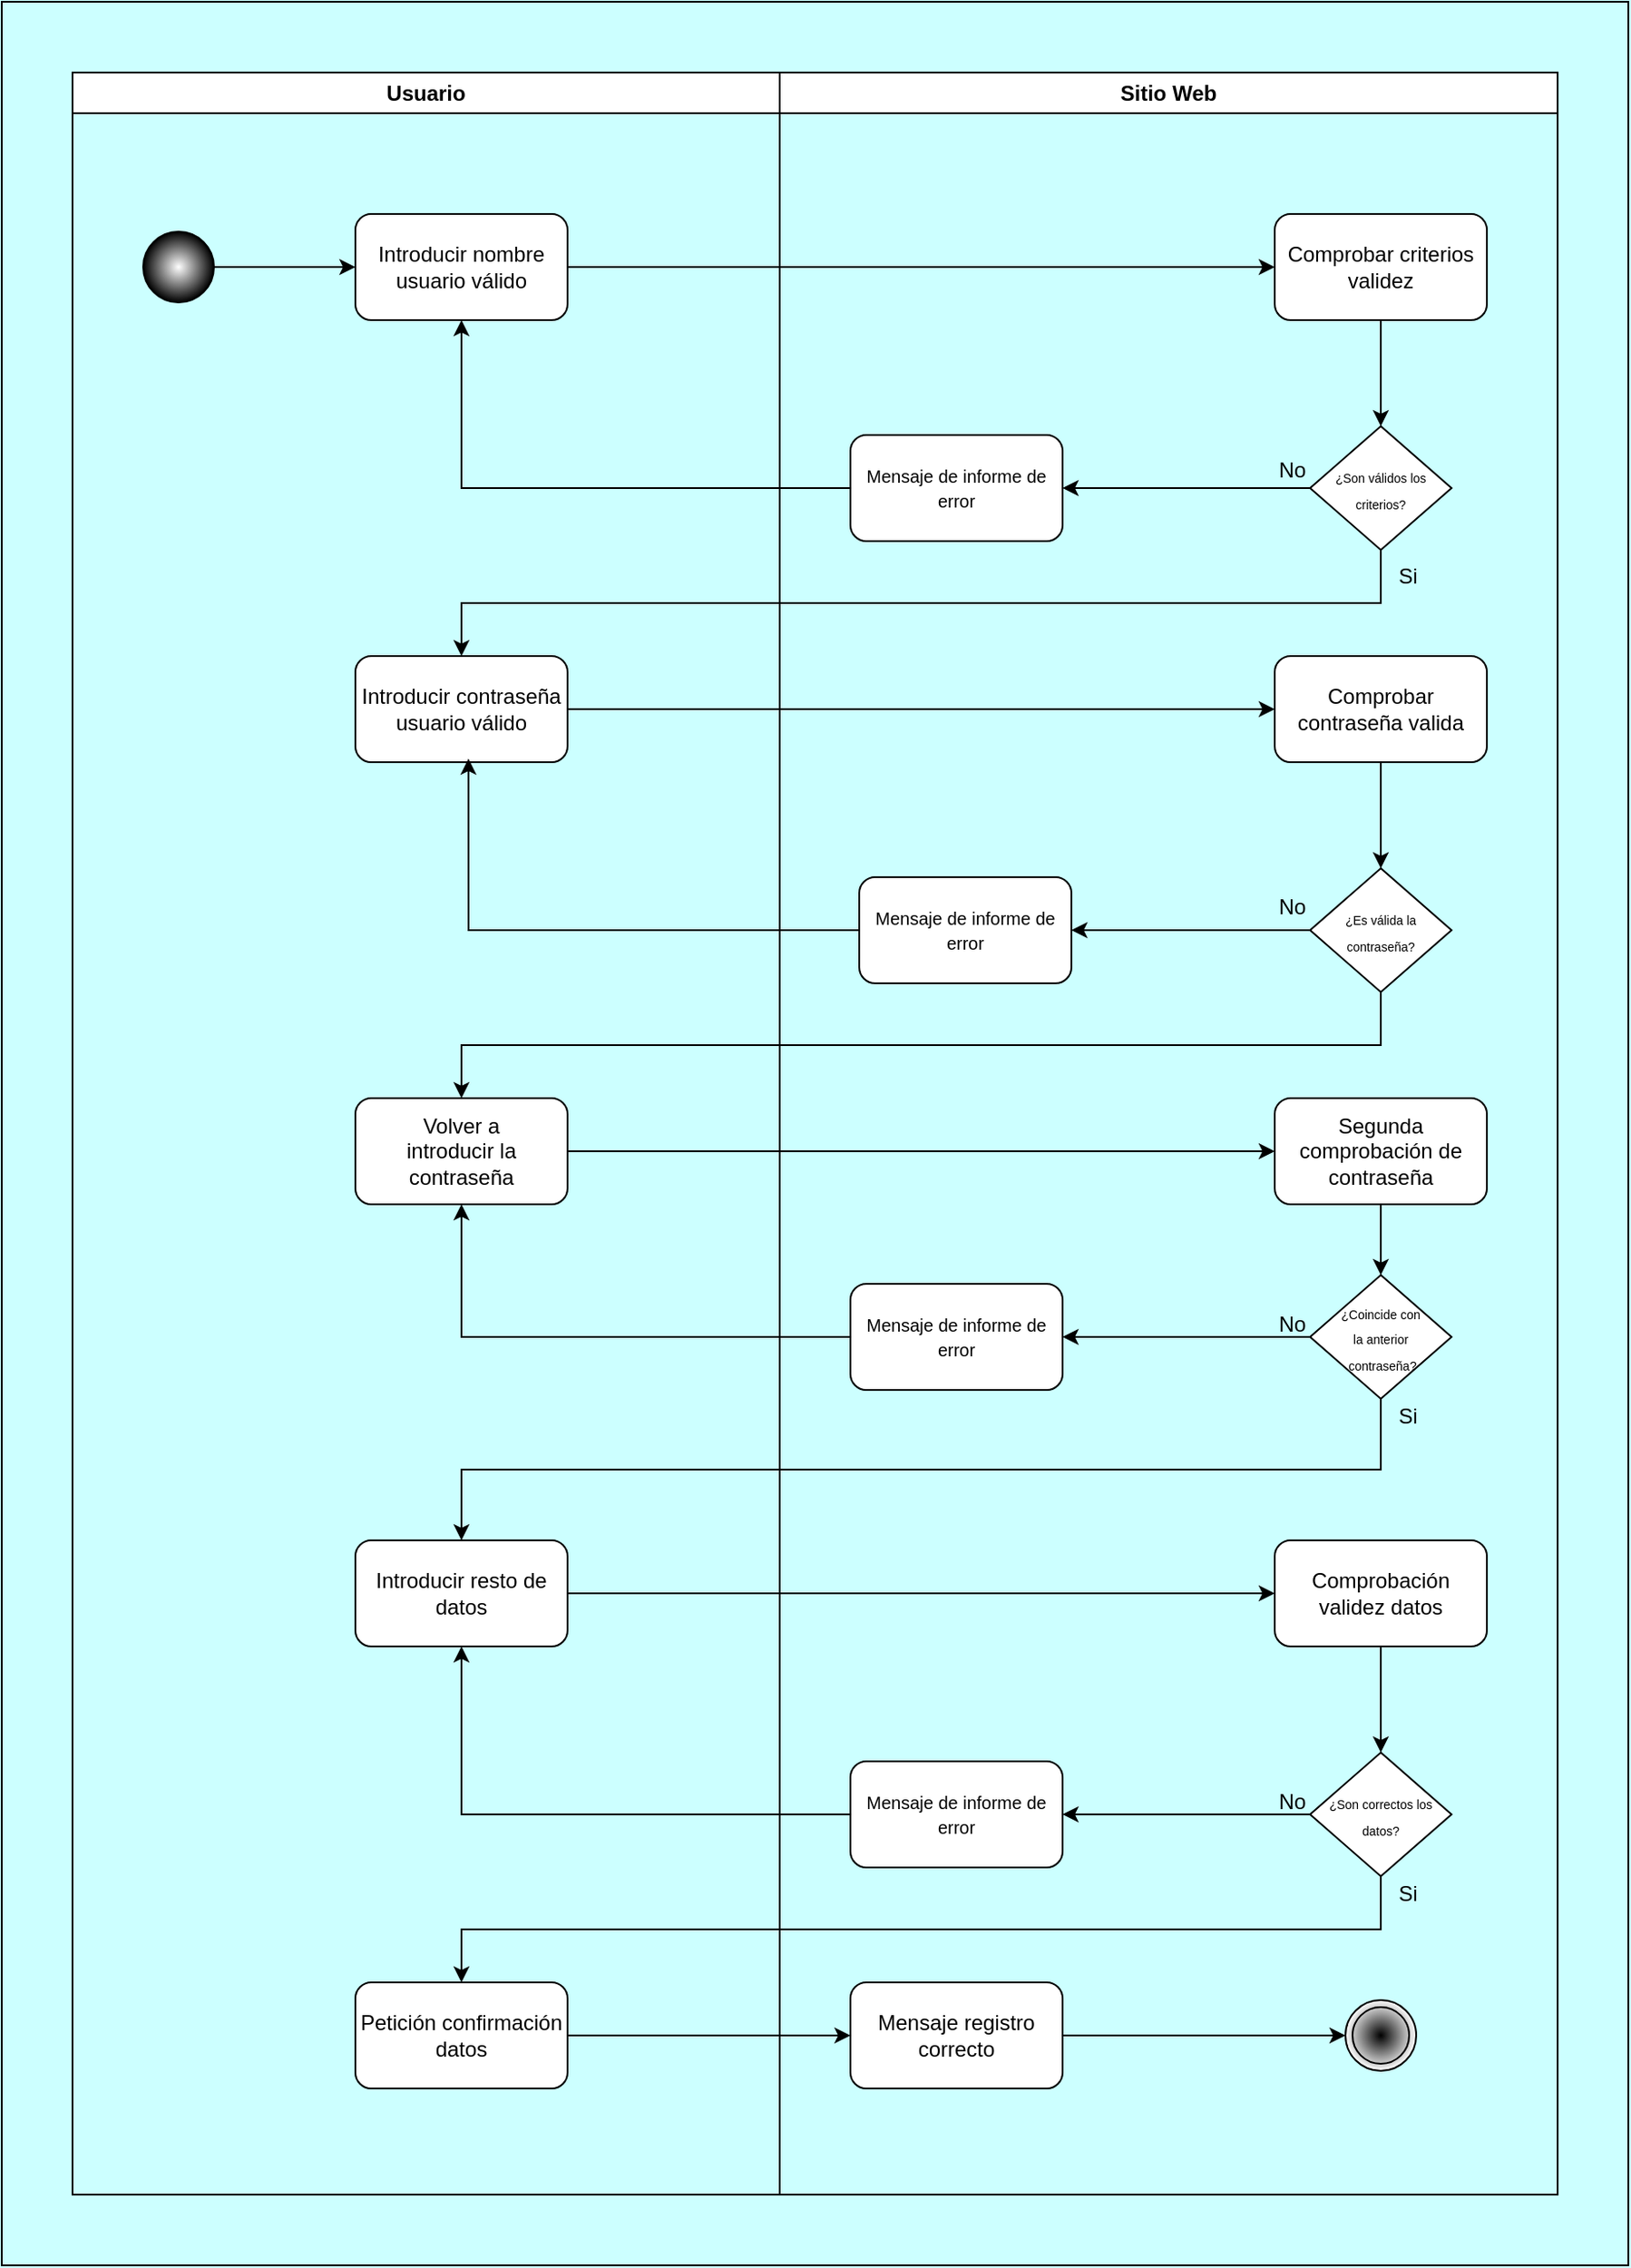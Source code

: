 <mxfile version="23.1.1" type="device">
  <diagram name="Página-1" id="Rganr19uKsDzd_jjGSZs">
    <mxGraphModel dx="2868" dy="1578" grid="1" gridSize="10" guides="1" tooltips="1" connect="1" arrows="1" fold="1" page="1" pageScale="1" pageWidth="1169" pageHeight="827" background="#CCFFFF" math="0" shadow="0">
      <root>
        <mxCell id="0" />
        <mxCell id="1" parent="0" />
        <mxCell id="a1O-umeRUMWwYTT1bDma-7" style="edgeStyle=orthogonalEdgeStyle;rounded=0;orthogonalLoop=1;jettySize=auto;html=1;exitX=1;exitY=0.5;exitDx=0;exitDy=0;entryX=0;entryY=0.5;entryDx=0;entryDy=0;" edge="1" parent="1" source="KhnNNgycjfnA8WjDQx8Y-1" target="a1O-umeRUMWwYTT1bDma-2">
          <mxGeometry relative="1" as="geometry" />
        </mxCell>
        <mxCell id="KhnNNgycjfnA8WjDQx8Y-1" value="&lt;div&gt;Introducir nombre usuario válido&lt;/div&gt;" style="rounded=1;whiteSpace=wrap;html=1;" parent="1" vertex="1">
          <mxGeometry x="320" y="200" width="120" height="60" as="geometry" />
        </mxCell>
        <mxCell id="a1O-umeRUMWwYTT1bDma-13" style="edgeStyle=orthogonalEdgeStyle;rounded=0;orthogonalLoop=1;jettySize=auto;html=1;exitX=1;exitY=0.5;exitDx=0;exitDy=0;" edge="1" parent="1" source="KhnNNgycjfnA8WjDQx8Y-6" target="KhnNNgycjfnA8WjDQx8Y-1">
          <mxGeometry relative="1" as="geometry" />
        </mxCell>
        <mxCell id="KhnNNgycjfnA8WjDQx8Y-6" value="" style="ellipse;whiteSpace=wrap;html=1;aspect=fixed;fillColor=#FFFFFF;fillStyle=auto;gradientColor=#000000;gradientDirection=radial;" parent="1" vertex="1">
          <mxGeometry x="200" y="210" width="40" height="40" as="geometry" />
        </mxCell>
        <mxCell id="KhnNNgycjfnA8WjDQx8Y-18" value="" style="ellipse;shape=doubleEllipse;whiteSpace=wrap;html=1;aspect=fixed;gradientColor=#FFFFFF;gradientDirection=radial;fillColor=#000000;" parent="1" vertex="1">
          <mxGeometry x="880" y="1210" width="40" height="40" as="geometry" />
        </mxCell>
        <mxCell id="a1O-umeRUMWwYTT1bDma-8" style="edgeStyle=orthogonalEdgeStyle;rounded=0;orthogonalLoop=1;jettySize=auto;html=1;exitX=0.5;exitY=1;exitDx=0;exitDy=0;" edge="1" parent="1" source="a1O-umeRUMWwYTT1bDma-2" target="a1O-umeRUMWwYTT1bDma-3">
          <mxGeometry relative="1" as="geometry" />
        </mxCell>
        <mxCell id="a1O-umeRUMWwYTT1bDma-2" value="&lt;div&gt;Comprobar criterios validez&lt;/div&gt;" style="rounded=1;whiteSpace=wrap;html=1;" vertex="1" parent="1">
          <mxGeometry x="840" y="200" width="120" height="60" as="geometry" />
        </mxCell>
        <mxCell id="a1O-umeRUMWwYTT1bDma-9" style="edgeStyle=orthogonalEdgeStyle;rounded=0;orthogonalLoop=1;jettySize=auto;html=1;exitX=0;exitY=0.5;exitDx=0;exitDy=0;" edge="1" parent="1" source="a1O-umeRUMWwYTT1bDma-3" target="a1O-umeRUMWwYTT1bDma-6">
          <mxGeometry relative="1" as="geometry" />
        </mxCell>
        <mxCell id="a1O-umeRUMWwYTT1bDma-14" style="edgeStyle=orthogonalEdgeStyle;rounded=0;orthogonalLoop=1;jettySize=auto;html=1;exitX=0.5;exitY=1;exitDx=0;exitDy=0;entryX=0.5;entryY=0;entryDx=0;entryDy=0;" edge="1" parent="1" source="a1O-umeRUMWwYTT1bDma-3" target="a1O-umeRUMWwYTT1bDma-11">
          <mxGeometry relative="1" as="geometry" />
        </mxCell>
        <mxCell id="a1O-umeRUMWwYTT1bDma-3" value="&lt;font style=&quot;font-size: 7px;&quot;&gt;¿Son válidos los criterios?&lt;/font&gt;" style="rhombus;whiteSpace=wrap;html=1;" vertex="1" parent="1">
          <mxGeometry x="860" y="320" width="80" height="70" as="geometry" />
        </mxCell>
        <mxCell id="a1O-umeRUMWwYTT1bDma-4" value="Si" style="text;html=1;align=center;verticalAlign=middle;resizable=0;points=[];autosize=1;strokeColor=none;fillColor=none;" vertex="1" parent="1">
          <mxGeometry x="900" y="390" width="30" height="30" as="geometry" />
        </mxCell>
        <mxCell id="a1O-umeRUMWwYTT1bDma-5" value="No" style="text;html=1;strokeColor=none;fillColor=none;align=center;verticalAlign=middle;whiteSpace=wrap;rounded=0;" vertex="1" parent="1">
          <mxGeometry x="820" y="330" width="60" height="30" as="geometry" />
        </mxCell>
        <mxCell id="a1O-umeRUMWwYTT1bDma-12" style="edgeStyle=orthogonalEdgeStyle;rounded=0;orthogonalLoop=1;jettySize=auto;html=1;exitX=0;exitY=0.5;exitDx=0;exitDy=0;" edge="1" parent="1" source="a1O-umeRUMWwYTT1bDma-6" target="KhnNNgycjfnA8WjDQx8Y-1">
          <mxGeometry relative="1" as="geometry" />
        </mxCell>
        <mxCell id="a1O-umeRUMWwYTT1bDma-6" value="&lt;div style=&quot;font-size: 11px;&quot;&gt;&lt;font style=&quot;font-size: 10px;&quot;&gt;Mensaje de informe de error&lt;/font&gt;&lt;/div&gt;" style="rounded=1;whiteSpace=wrap;html=1;" vertex="1" parent="1">
          <mxGeometry x="600" y="325" width="120" height="60" as="geometry" />
        </mxCell>
        <mxCell id="a1O-umeRUMWwYTT1bDma-16" style="edgeStyle=orthogonalEdgeStyle;rounded=0;orthogonalLoop=1;jettySize=auto;html=1;exitX=1;exitY=0.5;exitDx=0;exitDy=0;" edge="1" parent="1" source="a1O-umeRUMWwYTT1bDma-11" target="a1O-umeRUMWwYTT1bDma-15">
          <mxGeometry relative="1" as="geometry" />
        </mxCell>
        <mxCell id="a1O-umeRUMWwYTT1bDma-11" value="&lt;div&gt;Introducir contraseña usuario válido&lt;/div&gt;" style="rounded=1;whiteSpace=wrap;html=1;" vertex="1" parent="1">
          <mxGeometry x="320" y="450" width="120" height="60" as="geometry" />
        </mxCell>
        <mxCell id="a1O-umeRUMWwYTT1bDma-18" style="edgeStyle=orthogonalEdgeStyle;rounded=0;orthogonalLoop=1;jettySize=auto;html=1;exitX=0.5;exitY=1;exitDx=0;exitDy=0;entryX=0.5;entryY=0;entryDx=0;entryDy=0;" edge="1" parent="1" source="a1O-umeRUMWwYTT1bDma-15" target="a1O-umeRUMWwYTT1bDma-17">
          <mxGeometry relative="1" as="geometry" />
        </mxCell>
        <mxCell id="a1O-umeRUMWwYTT1bDma-15" value="&lt;div&gt;Comprobar contraseña valida&lt;/div&gt;" style="rounded=1;whiteSpace=wrap;html=1;" vertex="1" parent="1">
          <mxGeometry x="840" y="450" width="120" height="60" as="geometry" />
        </mxCell>
        <mxCell id="a1O-umeRUMWwYTT1bDma-22" style="edgeStyle=orthogonalEdgeStyle;rounded=0;orthogonalLoop=1;jettySize=auto;html=1;exitX=0;exitY=0.5;exitDx=0;exitDy=0;entryX=1;entryY=0.5;entryDx=0;entryDy=0;" edge="1" parent="1" source="a1O-umeRUMWwYTT1bDma-17" target="a1O-umeRUMWwYTT1bDma-21">
          <mxGeometry relative="1" as="geometry" />
        </mxCell>
        <mxCell id="a1O-umeRUMWwYTT1bDma-25" style="edgeStyle=orthogonalEdgeStyle;rounded=0;orthogonalLoop=1;jettySize=auto;html=1;exitX=0.5;exitY=1;exitDx=0;exitDy=0;" edge="1" parent="1" source="a1O-umeRUMWwYTT1bDma-17" target="a1O-umeRUMWwYTT1bDma-24">
          <mxGeometry relative="1" as="geometry" />
        </mxCell>
        <mxCell id="a1O-umeRUMWwYTT1bDma-17" value="&lt;font style=&quot;font-size: 7px;&quot;&gt;¿Es válida la contraseña?&lt;/font&gt;" style="rhombus;whiteSpace=wrap;html=1;" vertex="1" parent="1">
          <mxGeometry x="860" y="570" width="80" height="70" as="geometry" />
        </mxCell>
        <mxCell id="a1O-umeRUMWwYTT1bDma-19" value="Si" style="text;html=1;align=center;verticalAlign=middle;resizable=0;points=[];autosize=1;strokeColor=none;fillColor=none;" vertex="1" parent="1">
          <mxGeometry x="900" y="865" width="30" height="30" as="geometry" />
        </mxCell>
        <mxCell id="a1O-umeRUMWwYTT1bDma-20" value="No" style="text;html=1;strokeColor=none;fillColor=none;align=center;verticalAlign=middle;whiteSpace=wrap;rounded=0;" vertex="1" parent="1">
          <mxGeometry x="830" y="584" width="40" height="16" as="geometry" />
        </mxCell>
        <mxCell id="a1O-umeRUMWwYTT1bDma-21" value="&lt;div style=&quot;font-size: 11px;&quot;&gt;&lt;font style=&quot;font-size: 10px;&quot;&gt;Mensaje de informe de error&lt;/font&gt;&lt;/div&gt;" style="rounded=1;whiteSpace=wrap;html=1;" vertex="1" parent="1">
          <mxGeometry x="605" y="575" width="120" height="60" as="geometry" />
        </mxCell>
        <mxCell id="a1O-umeRUMWwYTT1bDma-23" style="edgeStyle=orthogonalEdgeStyle;rounded=0;orthogonalLoop=1;jettySize=auto;html=1;exitX=0;exitY=0.5;exitDx=0;exitDy=0;entryX=0.533;entryY=0.967;entryDx=0;entryDy=0;entryPerimeter=0;" edge="1" parent="1" source="a1O-umeRUMWwYTT1bDma-21" target="a1O-umeRUMWwYTT1bDma-11">
          <mxGeometry relative="1" as="geometry" />
        </mxCell>
        <mxCell id="a1O-umeRUMWwYTT1bDma-27" style="edgeStyle=orthogonalEdgeStyle;rounded=0;orthogonalLoop=1;jettySize=auto;html=1;exitX=1;exitY=0.5;exitDx=0;exitDy=0;entryX=0;entryY=0.5;entryDx=0;entryDy=0;" edge="1" parent="1" source="a1O-umeRUMWwYTT1bDma-24" target="a1O-umeRUMWwYTT1bDma-26">
          <mxGeometry relative="1" as="geometry" />
        </mxCell>
        <mxCell id="a1O-umeRUMWwYTT1bDma-24" value="Volver a&lt;br&gt;&lt;div&gt;introducir la contraseña&lt;/div&gt;" style="rounded=1;whiteSpace=wrap;html=1;" vertex="1" parent="1">
          <mxGeometry x="320" y="700" width="120" height="60" as="geometry" />
        </mxCell>
        <mxCell id="a1O-umeRUMWwYTT1bDma-29" style="edgeStyle=orthogonalEdgeStyle;rounded=0;orthogonalLoop=1;jettySize=auto;html=1;exitX=0.5;exitY=1;exitDx=0;exitDy=0;" edge="1" parent="1" source="a1O-umeRUMWwYTT1bDma-26" target="a1O-umeRUMWwYTT1bDma-28">
          <mxGeometry relative="1" as="geometry" />
        </mxCell>
        <mxCell id="a1O-umeRUMWwYTT1bDma-26" value="Segunda &lt;br&gt;&lt;div&gt;comprobación de contraseña&lt;/div&gt;" style="rounded=1;whiteSpace=wrap;html=1;" vertex="1" parent="1">
          <mxGeometry x="840" y="700" width="120" height="60" as="geometry" />
        </mxCell>
        <mxCell id="a1O-umeRUMWwYTT1bDma-31" style="edgeStyle=orthogonalEdgeStyle;rounded=0;orthogonalLoop=1;jettySize=auto;html=1;exitX=0;exitY=0.5;exitDx=0;exitDy=0;entryX=1;entryY=0.5;entryDx=0;entryDy=0;" edge="1" parent="1" source="a1O-umeRUMWwYTT1bDma-28" target="a1O-umeRUMWwYTT1bDma-30">
          <mxGeometry relative="1" as="geometry" />
        </mxCell>
        <mxCell id="a1O-umeRUMWwYTT1bDma-34" style="edgeStyle=orthogonalEdgeStyle;rounded=0;orthogonalLoop=1;jettySize=auto;html=1;exitX=0.5;exitY=1;exitDx=0;exitDy=0;entryX=0.5;entryY=0;entryDx=0;entryDy=0;" edge="1" parent="1" source="a1O-umeRUMWwYTT1bDma-28" target="a1O-umeRUMWwYTT1bDma-35">
          <mxGeometry relative="1" as="geometry">
            <mxPoint x="900" y="950" as="targetPoint" />
          </mxGeometry>
        </mxCell>
        <mxCell id="a1O-umeRUMWwYTT1bDma-28" value="&lt;div&gt;&lt;font style=&quot;font-size: 7px;&quot;&gt;¿Coincide con&lt;/font&gt;&lt;/div&gt;&lt;div&gt;&lt;font style=&quot;font-size: 7px;&quot;&gt;la anterior &lt;br&gt;&lt;/font&gt;&lt;/div&gt;&lt;div&gt;&lt;font style=&quot;font-size: 7px;&quot;&gt;&amp;nbsp;contraseña?&lt;/font&gt;&lt;/div&gt;" style="rhombus;whiteSpace=wrap;html=1;" vertex="1" parent="1">
          <mxGeometry x="860" y="800" width="80" height="70" as="geometry" />
        </mxCell>
        <mxCell id="a1O-umeRUMWwYTT1bDma-32" style="edgeStyle=orthogonalEdgeStyle;rounded=0;orthogonalLoop=1;jettySize=auto;html=1;exitX=0;exitY=0.5;exitDx=0;exitDy=0;entryX=0.5;entryY=1;entryDx=0;entryDy=0;" edge="1" parent="1" source="a1O-umeRUMWwYTT1bDma-30" target="a1O-umeRUMWwYTT1bDma-24">
          <mxGeometry relative="1" as="geometry" />
        </mxCell>
        <mxCell id="a1O-umeRUMWwYTT1bDma-30" value="&lt;div style=&quot;font-size: 11px;&quot;&gt;&lt;font style=&quot;font-size: 10px;&quot;&gt;Mensaje de informe de error&lt;/font&gt;&lt;/div&gt;" style="rounded=1;whiteSpace=wrap;html=1;" vertex="1" parent="1">
          <mxGeometry x="600" y="805" width="120" height="60" as="geometry" />
        </mxCell>
        <mxCell id="a1O-umeRUMWwYTT1bDma-33" value="No" style="text;html=1;strokeColor=none;fillColor=none;align=center;verticalAlign=middle;whiteSpace=wrap;rounded=0;" vertex="1" parent="1">
          <mxGeometry x="830" y="820" width="40" height="16" as="geometry" />
        </mxCell>
        <mxCell id="a1O-umeRUMWwYTT1bDma-37" style="edgeStyle=orthogonalEdgeStyle;rounded=0;orthogonalLoop=1;jettySize=auto;html=1;exitX=1;exitY=0.5;exitDx=0;exitDy=0;entryX=0;entryY=0.5;entryDx=0;entryDy=0;" edge="1" parent="1" source="a1O-umeRUMWwYTT1bDma-35" target="a1O-umeRUMWwYTT1bDma-36">
          <mxGeometry relative="1" as="geometry" />
        </mxCell>
        <mxCell id="a1O-umeRUMWwYTT1bDma-35" value="Introducir resto de datos" style="rounded=1;whiteSpace=wrap;html=1;" vertex="1" parent="1">
          <mxGeometry x="320" y="950" width="120" height="60" as="geometry" />
        </mxCell>
        <mxCell id="a1O-umeRUMWwYTT1bDma-40" style="edgeStyle=orthogonalEdgeStyle;rounded=0;orthogonalLoop=1;jettySize=auto;html=1;exitX=0.5;exitY=1;exitDx=0;exitDy=0;" edge="1" parent="1" source="a1O-umeRUMWwYTT1bDma-36" target="a1O-umeRUMWwYTT1bDma-39">
          <mxGeometry relative="1" as="geometry" />
        </mxCell>
        <mxCell id="a1O-umeRUMWwYTT1bDma-36" value="Comprobación validez datos" style="rounded=1;whiteSpace=wrap;html=1;" vertex="1" parent="1">
          <mxGeometry x="840" y="950" width="120" height="60" as="geometry" />
        </mxCell>
        <mxCell id="a1O-umeRUMWwYTT1bDma-45" style="edgeStyle=orthogonalEdgeStyle;rounded=0;orthogonalLoop=1;jettySize=auto;html=1;exitX=0;exitY=0.5;exitDx=0;exitDy=0;entryX=0.5;entryY=1;entryDx=0;entryDy=0;" edge="1" parent="1" source="a1O-umeRUMWwYTT1bDma-38" target="a1O-umeRUMWwYTT1bDma-35">
          <mxGeometry relative="1" as="geometry" />
        </mxCell>
        <mxCell id="a1O-umeRUMWwYTT1bDma-38" value="&lt;div style=&quot;font-size: 11px;&quot;&gt;&lt;font style=&quot;font-size: 10px;&quot;&gt;Mensaje de informe de error&lt;/font&gt;&lt;/div&gt;" style="rounded=1;whiteSpace=wrap;html=1;" vertex="1" parent="1">
          <mxGeometry x="600" y="1075" width="120" height="60" as="geometry" />
        </mxCell>
        <mxCell id="a1O-umeRUMWwYTT1bDma-41" style="edgeStyle=orthogonalEdgeStyle;rounded=0;orthogonalLoop=1;jettySize=auto;html=1;exitX=0;exitY=0.5;exitDx=0;exitDy=0;" edge="1" parent="1" source="a1O-umeRUMWwYTT1bDma-39" target="a1O-umeRUMWwYTT1bDma-38">
          <mxGeometry relative="1" as="geometry" />
        </mxCell>
        <mxCell id="a1O-umeRUMWwYTT1bDma-42" style="edgeStyle=orthogonalEdgeStyle;rounded=0;orthogonalLoop=1;jettySize=auto;html=1;exitX=0.5;exitY=1;exitDx=0;exitDy=0;entryX=0.5;entryY=0;entryDx=0;entryDy=0;" edge="1" parent="1" source="a1O-umeRUMWwYTT1bDma-39" target="a1O-umeRUMWwYTT1bDma-46">
          <mxGeometry relative="1" as="geometry">
            <mxPoint x="900" y="1290" as="targetPoint" />
          </mxGeometry>
        </mxCell>
        <mxCell id="a1O-umeRUMWwYTT1bDma-39" value="&lt;div&gt;&lt;font style=&quot;font-size: 7px;&quot;&gt;¿Son correctos los datos?&lt;/font&gt;&lt;/div&gt;" style="rhombus;whiteSpace=wrap;html=1;" vertex="1" parent="1">
          <mxGeometry x="860" y="1070" width="80" height="70" as="geometry" />
        </mxCell>
        <mxCell id="a1O-umeRUMWwYTT1bDma-43" value="Si" style="text;html=1;align=center;verticalAlign=middle;resizable=0;points=[];autosize=1;strokeColor=none;fillColor=none;" vertex="1" parent="1">
          <mxGeometry x="900" y="1135" width="30" height="30" as="geometry" />
        </mxCell>
        <mxCell id="a1O-umeRUMWwYTT1bDma-44" value="No" style="text;html=1;strokeColor=none;fillColor=none;align=center;verticalAlign=middle;whiteSpace=wrap;rounded=0;" vertex="1" parent="1">
          <mxGeometry x="830" y="1090" width="40" height="16" as="geometry" />
        </mxCell>
        <mxCell id="a1O-umeRUMWwYTT1bDma-53" style="edgeStyle=orthogonalEdgeStyle;rounded=0;orthogonalLoop=1;jettySize=auto;html=1;exitX=1;exitY=0.5;exitDx=0;exitDy=0;" edge="1" parent="1" source="a1O-umeRUMWwYTT1bDma-46" target="a1O-umeRUMWwYTT1bDma-50">
          <mxGeometry relative="1" as="geometry" />
        </mxCell>
        <mxCell id="a1O-umeRUMWwYTT1bDma-46" value="Petición confirmación datos" style="rounded=1;whiteSpace=wrap;html=1;" vertex="1" parent="1">
          <mxGeometry x="320" y="1200" width="120" height="60" as="geometry" />
        </mxCell>
        <mxCell id="a1O-umeRUMWwYTT1bDma-54" style="edgeStyle=orthogonalEdgeStyle;rounded=0;orthogonalLoop=1;jettySize=auto;html=1;exitX=1;exitY=0.5;exitDx=0;exitDy=0;entryX=0;entryY=0.5;entryDx=0;entryDy=0;" edge="1" parent="1" source="a1O-umeRUMWwYTT1bDma-50" target="KhnNNgycjfnA8WjDQx8Y-18">
          <mxGeometry relative="1" as="geometry" />
        </mxCell>
        <mxCell id="a1O-umeRUMWwYTT1bDma-50" value="&lt;div&gt;Mensaje registro correcto&lt;/div&gt;" style="rounded=1;whiteSpace=wrap;html=1;" vertex="1" parent="1">
          <mxGeometry x="600" y="1200" width="120" height="60" as="geometry" />
        </mxCell>
        <mxCell id="a1O-umeRUMWwYTT1bDma-56" value="Usuario" style="swimlane;whiteSpace=wrap;html=1;" vertex="1" parent="1">
          <mxGeometry x="160" y="120" width="400" height="1200" as="geometry" />
        </mxCell>
        <mxCell id="a1O-umeRUMWwYTT1bDma-57" value="Sitio Web" style="swimlane;whiteSpace=wrap;html=1;" vertex="1" parent="1">
          <mxGeometry x="560" y="120" width="440" height="1200" as="geometry" />
        </mxCell>
        <mxCell id="a1O-umeRUMWwYTT1bDma-58" value="" style="rounded=0;whiteSpace=wrap;html=1;fillColor=none;" vertex="1" parent="1">
          <mxGeometry x="120" y="80" width="920" height="1280" as="geometry" />
        </mxCell>
      </root>
    </mxGraphModel>
  </diagram>
</mxfile>

